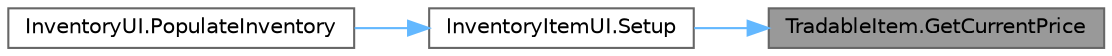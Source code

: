 digraph "TradableItem.GetCurrentPrice"
{
 // INTERACTIVE_SVG=YES
 // LATEX_PDF_SIZE
  bgcolor="transparent";
  edge [fontname=Helvetica,fontsize=10,labelfontname=Helvetica,labelfontsize=10];
  node [fontname=Helvetica,fontsize=10,shape=box,height=0.2,width=0.4];
  rankdir="RL";
  Node1 [id="Node000001",label="TradableItem.GetCurrentPrice",height=0.2,width=0.4,color="gray40", fillcolor="grey60", style="filled", fontcolor="black",tooltip="현재 가격을 반환합니다."];
  Node1 -> Node2 [id="edge1_Node000001_Node000002",dir="back",color="steelblue1",style="solid",tooltip=" "];
  Node2 [id="Node000002",label="InventoryItemUI.Setup",height=0.2,width=0.4,color="grey40", fillcolor="white", style="filled",URL="$class_inventory_item_u_i.html#acd038c55a9fc872068093d0779a0e106",tooltip="StoredItem 데이터를 받아 UI를 초기화합니다."];
  Node2 -> Node3 [id="edge2_Node000002_Node000003",dir="back",color="steelblue1",style="solid",tooltip=" "];
  Node3 [id="Node000003",label="InventoryUI.PopulateInventory",height=0.2,width=0.4,color="grey40", fillcolor="white", style="filled",URL="$class_inventory_u_i.html#af02748a53515b07d308d2a3d5907c365",tooltip="Storage에 저장된 모든 아이템을 기반으로 UI를 동적으로 생성합니다."];
}
